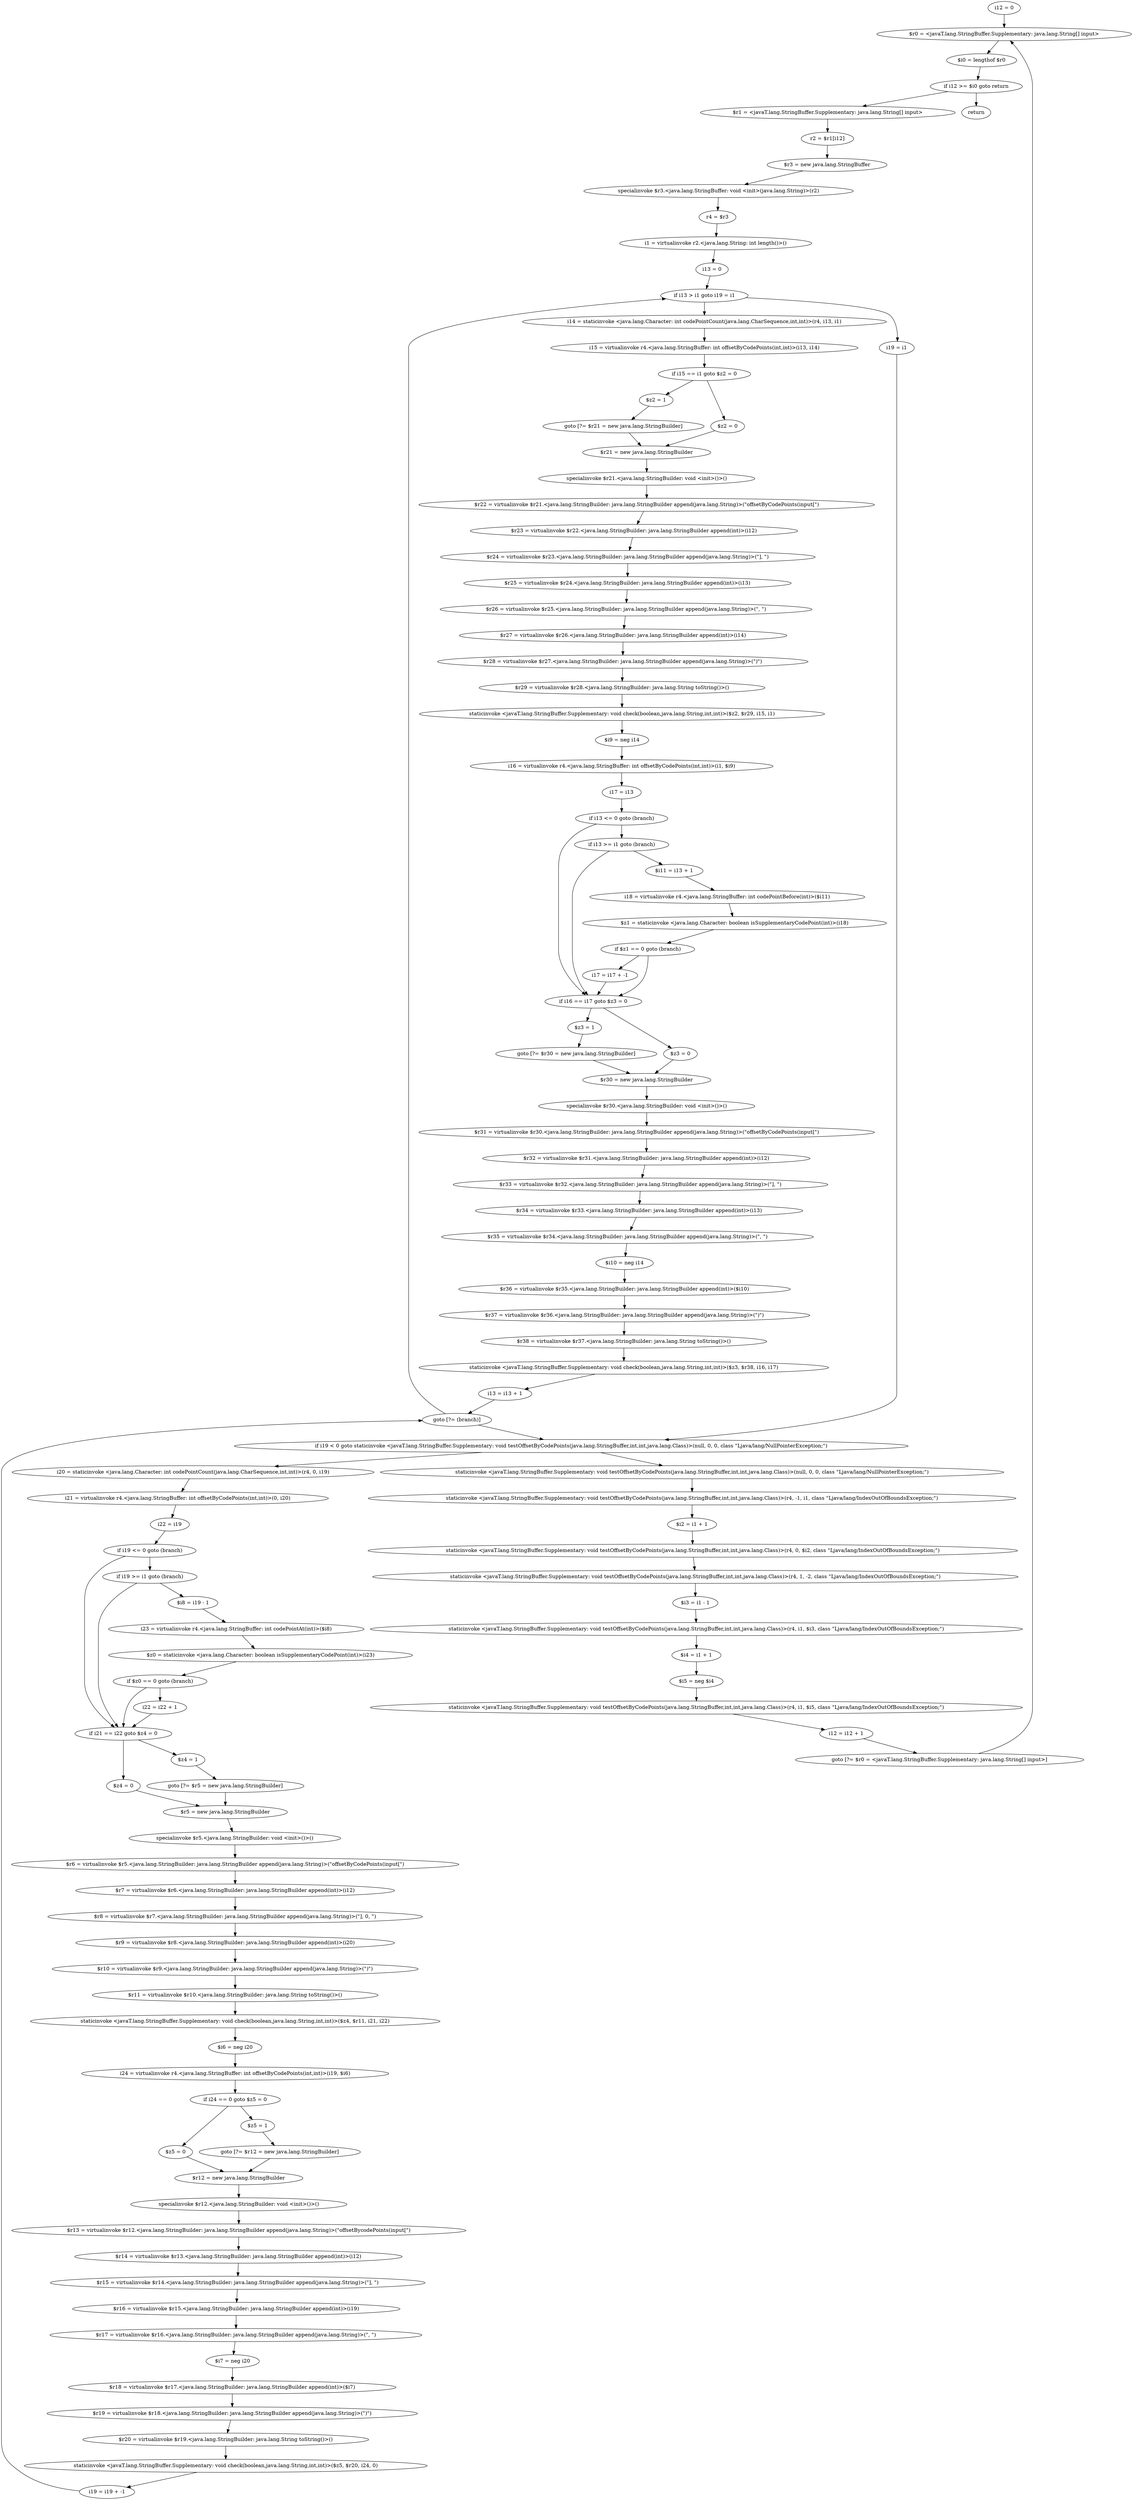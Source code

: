 digraph "unitGraph" {
    "i12 = 0"
    "$r0 = <javaT.lang.StringBuffer.Supplementary: java.lang.String[] input>"
    "$i0 = lengthof $r0"
    "if i12 >= $i0 goto return"
    "$r1 = <javaT.lang.StringBuffer.Supplementary: java.lang.String[] input>"
    "r2 = $r1[i12]"
    "$r3 = new java.lang.StringBuffer"
    "specialinvoke $r3.<java.lang.StringBuffer: void <init>(java.lang.String)>(r2)"
    "r4 = $r3"
    "i1 = virtualinvoke r2.<java.lang.String: int length()>()"
    "i13 = 0"
    "if i13 > i1 goto i19 = i1"
    "i14 = staticinvoke <java.lang.Character: int codePointCount(java.lang.CharSequence,int,int)>(r4, i13, i1)"
    "i15 = virtualinvoke r4.<java.lang.StringBuffer: int offsetByCodePoints(int,int)>(i13, i14)"
    "if i15 == i1 goto $z2 = 0"
    "$z2 = 1"
    "goto [?= $r21 = new java.lang.StringBuilder]"
    "$z2 = 0"
    "$r21 = new java.lang.StringBuilder"
    "specialinvoke $r21.<java.lang.StringBuilder: void <init>()>()"
    "$r22 = virtualinvoke $r21.<java.lang.StringBuilder: java.lang.StringBuilder append(java.lang.String)>(\"offsetByCodePoints(input[\")"
    "$r23 = virtualinvoke $r22.<java.lang.StringBuilder: java.lang.StringBuilder append(int)>(i12)"
    "$r24 = virtualinvoke $r23.<java.lang.StringBuilder: java.lang.StringBuilder append(java.lang.String)>(\"], \")"
    "$r25 = virtualinvoke $r24.<java.lang.StringBuilder: java.lang.StringBuilder append(int)>(i13)"
    "$r26 = virtualinvoke $r25.<java.lang.StringBuilder: java.lang.StringBuilder append(java.lang.String)>(\", \")"
    "$r27 = virtualinvoke $r26.<java.lang.StringBuilder: java.lang.StringBuilder append(int)>(i14)"
    "$r28 = virtualinvoke $r27.<java.lang.StringBuilder: java.lang.StringBuilder append(java.lang.String)>(\")\")"
    "$r29 = virtualinvoke $r28.<java.lang.StringBuilder: java.lang.String toString()>()"
    "staticinvoke <javaT.lang.StringBuffer.Supplementary: void check(boolean,java.lang.String,int,int)>($z2, $r29, i15, i1)"
    "$i9 = neg i14"
    "i16 = virtualinvoke r4.<java.lang.StringBuffer: int offsetByCodePoints(int,int)>(i1, $i9)"
    "i17 = i13"
    "if i13 <= 0 goto (branch)"
    "if i13 >= i1 goto (branch)"
    "$i11 = i13 + 1"
    "i18 = virtualinvoke r4.<java.lang.StringBuffer: int codePointBefore(int)>($i11)"
    "$z1 = staticinvoke <java.lang.Character: boolean isSupplementaryCodePoint(int)>(i18)"
    "if $z1 == 0 goto (branch)"
    "i17 = i17 + -1"
    "if i16 == i17 goto $z3 = 0"
    "$z3 = 1"
    "goto [?= $r30 = new java.lang.StringBuilder]"
    "$z3 = 0"
    "$r30 = new java.lang.StringBuilder"
    "specialinvoke $r30.<java.lang.StringBuilder: void <init>()>()"
    "$r31 = virtualinvoke $r30.<java.lang.StringBuilder: java.lang.StringBuilder append(java.lang.String)>(\"offsetByCodePoints(input[\")"
    "$r32 = virtualinvoke $r31.<java.lang.StringBuilder: java.lang.StringBuilder append(int)>(i12)"
    "$r33 = virtualinvoke $r32.<java.lang.StringBuilder: java.lang.StringBuilder append(java.lang.String)>(\"], \")"
    "$r34 = virtualinvoke $r33.<java.lang.StringBuilder: java.lang.StringBuilder append(int)>(i13)"
    "$r35 = virtualinvoke $r34.<java.lang.StringBuilder: java.lang.StringBuilder append(java.lang.String)>(\", \")"
    "$i10 = neg i14"
    "$r36 = virtualinvoke $r35.<java.lang.StringBuilder: java.lang.StringBuilder append(int)>($i10)"
    "$r37 = virtualinvoke $r36.<java.lang.StringBuilder: java.lang.StringBuilder append(java.lang.String)>(\")\")"
    "$r38 = virtualinvoke $r37.<java.lang.StringBuilder: java.lang.String toString()>()"
    "staticinvoke <javaT.lang.StringBuffer.Supplementary: void check(boolean,java.lang.String,int,int)>($z3, $r38, i16, i17)"
    "i13 = i13 + 1"
    "goto [?= (branch)]"
    "i19 = i1"
    "if i19 < 0 goto staticinvoke <javaT.lang.StringBuffer.Supplementary: void testOffsetByCodePoints(java.lang.StringBuffer,int,int,java.lang.Class)>(null, 0, 0, class \"Ljava/lang/NullPointerException;\")"
    "i20 = staticinvoke <java.lang.Character: int codePointCount(java.lang.CharSequence,int,int)>(r4, 0, i19)"
    "i21 = virtualinvoke r4.<java.lang.StringBuffer: int offsetByCodePoints(int,int)>(0, i20)"
    "i22 = i19"
    "if i19 <= 0 goto (branch)"
    "if i19 >= i1 goto (branch)"
    "$i8 = i19 - 1"
    "i23 = virtualinvoke r4.<java.lang.StringBuffer: int codePointAt(int)>($i8)"
    "$z0 = staticinvoke <java.lang.Character: boolean isSupplementaryCodePoint(int)>(i23)"
    "if $z0 == 0 goto (branch)"
    "i22 = i22 + 1"
    "if i21 == i22 goto $z4 = 0"
    "$z4 = 1"
    "goto [?= $r5 = new java.lang.StringBuilder]"
    "$z4 = 0"
    "$r5 = new java.lang.StringBuilder"
    "specialinvoke $r5.<java.lang.StringBuilder: void <init>()>()"
    "$r6 = virtualinvoke $r5.<java.lang.StringBuilder: java.lang.StringBuilder append(java.lang.String)>(\"offsetByCodePoints(input[\")"
    "$r7 = virtualinvoke $r6.<java.lang.StringBuilder: java.lang.StringBuilder append(int)>(i12)"
    "$r8 = virtualinvoke $r7.<java.lang.StringBuilder: java.lang.StringBuilder append(java.lang.String)>(\"], 0, \")"
    "$r9 = virtualinvoke $r8.<java.lang.StringBuilder: java.lang.StringBuilder append(int)>(i20)"
    "$r10 = virtualinvoke $r9.<java.lang.StringBuilder: java.lang.StringBuilder append(java.lang.String)>(\")\")"
    "$r11 = virtualinvoke $r10.<java.lang.StringBuilder: java.lang.String toString()>()"
    "staticinvoke <javaT.lang.StringBuffer.Supplementary: void check(boolean,java.lang.String,int,int)>($z4, $r11, i21, i22)"
    "$i6 = neg i20"
    "i24 = virtualinvoke r4.<java.lang.StringBuffer: int offsetByCodePoints(int,int)>(i19, $i6)"
    "if i24 == 0 goto $z5 = 0"
    "$z5 = 1"
    "goto [?= $r12 = new java.lang.StringBuilder]"
    "$z5 = 0"
    "$r12 = new java.lang.StringBuilder"
    "specialinvoke $r12.<java.lang.StringBuilder: void <init>()>()"
    "$r13 = virtualinvoke $r12.<java.lang.StringBuilder: java.lang.StringBuilder append(java.lang.String)>(\"offsetBycodePoints(input[\")"
    "$r14 = virtualinvoke $r13.<java.lang.StringBuilder: java.lang.StringBuilder append(int)>(i12)"
    "$r15 = virtualinvoke $r14.<java.lang.StringBuilder: java.lang.StringBuilder append(java.lang.String)>(\"], \")"
    "$r16 = virtualinvoke $r15.<java.lang.StringBuilder: java.lang.StringBuilder append(int)>(i19)"
    "$r17 = virtualinvoke $r16.<java.lang.StringBuilder: java.lang.StringBuilder append(java.lang.String)>(\", \")"
    "$i7 = neg i20"
    "$r18 = virtualinvoke $r17.<java.lang.StringBuilder: java.lang.StringBuilder append(int)>($i7)"
    "$r19 = virtualinvoke $r18.<java.lang.StringBuilder: java.lang.StringBuilder append(java.lang.String)>(\")\")"
    "$r20 = virtualinvoke $r19.<java.lang.StringBuilder: java.lang.String toString()>()"
    "staticinvoke <javaT.lang.StringBuffer.Supplementary: void check(boolean,java.lang.String,int,int)>($z5, $r20, i24, 0)"
    "i19 = i19 + -1"
    "staticinvoke <javaT.lang.StringBuffer.Supplementary: void testOffsetByCodePoints(java.lang.StringBuffer,int,int,java.lang.Class)>(null, 0, 0, class \"Ljava/lang/NullPointerException;\")"
    "staticinvoke <javaT.lang.StringBuffer.Supplementary: void testOffsetByCodePoints(java.lang.StringBuffer,int,int,java.lang.Class)>(r4, -1, i1, class \"Ljava/lang/IndexOutOfBoundsException;\")"
    "$i2 = i1 + 1"
    "staticinvoke <javaT.lang.StringBuffer.Supplementary: void testOffsetByCodePoints(java.lang.StringBuffer,int,int,java.lang.Class)>(r4, 0, $i2, class \"Ljava/lang/IndexOutOfBoundsException;\")"
    "staticinvoke <javaT.lang.StringBuffer.Supplementary: void testOffsetByCodePoints(java.lang.StringBuffer,int,int,java.lang.Class)>(r4, 1, -2, class \"Ljava/lang/IndexOutOfBoundsException;\")"
    "$i3 = i1 - 1"
    "staticinvoke <javaT.lang.StringBuffer.Supplementary: void testOffsetByCodePoints(java.lang.StringBuffer,int,int,java.lang.Class)>(r4, i1, $i3, class \"Ljava/lang/IndexOutOfBoundsException;\")"
    "$i4 = i1 + 1"
    "$i5 = neg $i4"
    "staticinvoke <javaT.lang.StringBuffer.Supplementary: void testOffsetByCodePoints(java.lang.StringBuffer,int,int,java.lang.Class)>(r4, i1, $i5, class \"Ljava/lang/IndexOutOfBoundsException;\")"
    "i12 = i12 + 1"
    "goto [?= $r0 = <javaT.lang.StringBuffer.Supplementary: java.lang.String[] input>]"
    "return"
    "i12 = 0"->"$r0 = <javaT.lang.StringBuffer.Supplementary: java.lang.String[] input>";
    "$r0 = <javaT.lang.StringBuffer.Supplementary: java.lang.String[] input>"->"$i0 = lengthof $r0";
    "$i0 = lengthof $r0"->"if i12 >= $i0 goto return";
    "if i12 >= $i0 goto return"->"$r1 = <javaT.lang.StringBuffer.Supplementary: java.lang.String[] input>";
    "if i12 >= $i0 goto return"->"return";
    "$r1 = <javaT.lang.StringBuffer.Supplementary: java.lang.String[] input>"->"r2 = $r1[i12]";
    "r2 = $r1[i12]"->"$r3 = new java.lang.StringBuffer";
    "$r3 = new java.lang.StringBuffer"->"specialinvoke $r3.<java.lang.StringBuffer: void <init>(java.lang.String)>(r2)";
    "specialinvoke $r3.<java.lang.StringBuffer: void <init>(java.lang.String)>(r2)"->"r4 = $r3";
    "r4 = $r3"->"i1 = virtualinvoke r2.<java.lang.String: int length()>()";
    "i1 = virtualinvoke r2.<java.lang.String: int length()>()"->"i13 = 0";
    "i13 = 0"->"if i13 > i1 goto i19 = i1";
    "if i13 > i1 goto i19 = i1"->"i14 = staticinvoke <java.lang.Character: int codePointCount(java.lang.CharSequence,int,int)>(r4, i13, i1)";
    "if i13 > i1 goto i19 = i1"->"i19 = i1";
    "i14 = staticinvoke <java.lang.Character: int codePointCount(java.lang.CharSequence,int,int)>(r4, i13, i1)"->"i15 = virtualinvoke r4.<java.lang.StringBuffer: int offsetByCodePoints(int,int)>(i13, i14)";
    "i15 = virtualinvoke r4.<java.lang.StringBuffer: int offsetByCodePoints(int,int)>(i13, i14)"->"if i15 == i1 goto $z2 = 0";
    "if i15 == i1 goto $z2 = 0"->"$z2 = 1";
    "if i15 == i1 goto $z2 = 0"->"$z2 = 0";
    "$z2 = 1"->"goto [?= $r21 = new java.lang.StringBuilder]";
    "goto [?= $r21 = new java.lang.StringBuilder]"->"$r21 = new java.lang.StringBuilder";
    "$z2 = 0"->"$r21 = new java.lang.StringBuilder";
    "$r21 = new java.lang.StringBuilder"->"specialinvoke $r21.<java.lang.StringBuilder: void <init>()>()";
    "specialinvoke $r21.<java.lang.StringBuilder: void <init>()>()"->"$r22 = virtualinvoke $r21.<java.lang.StringBuilder: java.lang.StringBuilder append(java.lang.String)>(\"offsetByCodePoints(input[\")";
    "$r22 = virtualinvoke $r21.<java.lang.StringBuilder: java.lang.StringBuilder append(java.lang.String)>(\"offsetByCodePoints(input[\")"->"$r23 = virtualinvoke $r22.<java.lang.StringBuilder: java.lang.StringBuilder append(int)>(i12)";
    "$r23 = virtualinvoke $r22.<java.lang.StringBuilder: java.lang.StringBuilder append(int)>(i12)"->"$r24 = virtualinvoke $r23.<java.lang.StringBuilder: java.lang.StringBuilder append(java.lang.String)>(\"], \")";
    "$r24 = virtualinvoke $r23.<java.lang.StringBuilder: java.lang.StringBuilder append(java.lang.String)>(\"], \")"->"$r25 = virtualinvoke $r24.<java.lang.StringBuilder: java.lang.StringBuilder append(int)>(i13)";
    "$r25 = virtualinvoke $r24.<java.lang.StringBuilder: java.lang.StringBuilder append(int)>(i13)"->"$r26 = virtualinvoke $r25.<java.lang.StringBuilder: java.lang.StringBuilder append(java.lang.String)>(\", \")";
    "$r26 = virtualinvoke $r25.<java.lang.StringBuilder: java.lang.StringBuilder append(java.lang.String)>(\", \")"->"$r27 = virtualinvoke $r26.<java.lang.StringBuilder: java.lang.StringBuilder append(int)>(i14)";
    "$r27 = virtualinvoke $r26.<java.lang.StringBuilder: java.lang.StringBuilder append(int)>(i14)"->"$r28 = virtualinvoke $r27.<java.lang.StringBuilder: java.lang.StringBuilder append(java.lang.String)>(\")\")";
    "$r28 = virtualinvoke $r27.<java.lang.StringBuilder: java.lang.StringBuilder append(java.lang.String)>(\")\")"->"$r29 = virtualinvoke $r28.<java.lang.StringBuilder: java.lang.String toString()>()";
    "$r29 = virtualinvoke $r28.<java.lang.StringBuilder: java.lang.String toString()>()"->"staticinvoke <javaT.lang.StringBuffer.Supplementary: void check(boolean,java.lang.String,int,int)>($z2, $r29, i15, i1)";
    "staticinvoke <javaT.lang.StringBuffer.Supplementary: void check(boolean,java.lang.String,int,int)>($z2, $r29, i15, i1)"->"$i9 = neg i14";
    "$i9 = neg i14"->"i16 = virtualinvoke r4.<java.lang.StringBuffer: int offsetByCodePoints(int,int)>(i1, $i9)";
    "i16 = virtualinvoke r4.<java.lang.StringBuffer: int offsetByCodePoints(int,int)>(i1, $i9)"->"i17 = i13";
    "i17 = i13"->"if i13 <= 0 goto (branch)";
    "if i13 <= 0 goto (branch)"->"if i13 >= i1 goto (branch)";
    "if i13 <= 0 goto (branch)"->"if i16 == i17 goto $z3 = 0";
    "if i13 >= i1 goto (branch)"->"$i11 = i13 + 1";
    "if i13 >= i1 goto (branch)"->"if i16 == i17 goto $z3 = 0";
    "$i11 = i13 + 1"->"i18 = virtualinvoke r4.<java.lang.StringBuffer: int codePointBefore(int)>($i11)";
    "i18 = virtualinvoke r4.<java.lang.StringBuffer: int codePointBefore(int)>($i11)"->"$z1 = staticinvoke <java.lang.Character: boolean isSupplementaryCodePoint(int)>(i18)";
    "$z1 = staticinvoke <java.lang.Character: boolean isSupplementaryCodePoint(int)>(i18)"->"if $z1 == 0 goto (branch)";
    "if $z1 == 0 goto (branch)"->"i17 = i17 + -1";
    "if $z1 == 0 goto (branch)"->"if i16 == i17 goto $z3 = 0";
    "i17 = i17 + -1"->"if i16 == i17 goto $z3 = 0";
    "if i16 == i17 goto $z3 = 0"->"$z3 = 1";
    "if i16 == i17 goto $z3 = 0"->"$z3 = 0";
    "$z3 = 1"->"goto [?= $r30 = new java.lang.StringBuilder]";
    "goto [?= $r30 = new java.lang.StringBuilder]"->"$r30 = new java.lang.StringBuilder";
    "$z3 = 0"->"$r30 = new java.lang.StringBuilder";
    "$r30 = new java.lang.StringBuilder"->"specialinvoke $r30.<java.lang.StringBuilder: void <init>()>()";
    "specialinvoke $r30.<java.lang.StringBuilder: void <init>()>()"->"$r31 = virtualinvoke $r30.<java.lang.StringBuilder: java.lang.StringBuilder append(java.lang.String)>(\"offsetByCodePoints(input[\")";
    "$r31 = virtualinvoke $r30.<java.lang.StringBuilder: java.lang.StringBuilder append(java.lang.String)>(\"offsetByCodePoints(input[\")"->"$r32 = virtualinvoke $r31.<java.lang.StringBuilder: java.lang.StringBuilder append(int)>(i12)";
    "$r32 = virtualinvoke $r31.<java.lang.StringBuilder: java.lang.StringBuilder append(int)>(i12)"->"$r33 = virtualinvoke $r32.<java.lang.StringBuilder: java.lang.StringBuilder append(java.lang.String)>(\"], \")";
    "$r33 = virtualinvoke $r32.<java.lang.StringBuilder: java.lang.StringBuilder append(java.lang.String)>(\"], \")"->"$r34 = virtualinvoke $r33.<java.lang.StringBuilder: java.lang.StringBuilder append(int)>(i13)";
    "$r34 = virtualinvoke $r33.<java.lang.StringBuilder: java.lang.StringBuilder append(int)>(i13)"->"$r35 = virtualinvoke $r34.<java.lang.StringBuilder: java.lang.StringBuilder append(java.lang.String)>(\", \")";
    "$r35 = virtualinvoke $r34.<java.lang.StringBuilder: java.lang.StringBuilder append(java.lang.String)>(\", \")"->"$i10 = neg i14";
    "$i10 = neg i14"->"$r36 = virtualinvoke $r35.<java.lang.StringBuilder: java.lang.StringBuilder append(int)>($i10)";
    "$r36 = virtualinvoke $r35.<java.lang.StringBuilder: java.lang.StringBuilder append(int)>($i10)"->"$r37 = virtualinvoke $r36.<java.lang.StringBuilder: java.lang.StringBuilder append(java.lang.String)>(\")\")";
    "$r37 = virtualinvoke $r36.<java.lang.StringBuilder: java.lang.StringBuilder append(java.lang.String)>(\")\")"->"$r38 = virtualinvoke $r37.<java.lang.StringBuilder: java.lang.String toString()>()";
    "$r38 = virtualinvoke $r37.<java.lang.StringBuilder: java.lang.String toString()>()"->"staticinvoke <javaT.lang.StringBuffer.Supplementary: void check(boolean,java.lang.String,int,int)>($z3, $r38, i16, i17)";
    "staticinvoke <javaT.lang.StringBuffer.Supplementary: void check(boolean,java.lang.String,int,int)>($z3, $r38, i16, i17)"->"i13 = i13 + 1";
    "i13 = i13 + 1"->"goto [?= (branch)]";
    "goto [?= (branch)]"->"if i13 > i1 goto i19 = i1";
    "i19 = i1"->"if i19 < 0 goto staticinvoke <javaT.lang.StringBuffer.Supplementary: void testOffsetByCodePoints(java.lang.StringBuffer,int,int,java.lang.Class)>(null, 0, 0, class \"Ljava/lang/NullPointerException;\")";
    "if i19 < 0 goto staticinvoke <javaT.lang.StringBuffer.Supplementary: void testOffsetByCodePoints(java.lang.StringBuffer,int,int,java.lang.Class)>(null, 0, 0, class \"Ljava/lang/NullPointerException;\")"->"i20 = staticinvoke <java.lang.Character: int codePointCount(java.lang.CharSequence,int,int)>(r4, 0, i19)";
    "if i19 < 0 goto staticinvoke <javaT.lang.StringBuffer.Supplementary: void testOffsetByCodePoints(java.lang.StringBuffer,int,int,java.lang.Class)>(null, 0, 0, class \"Ljava/lang/NullPointerException;\")"->"staticinvoke <javaT.lang.StringBuffer.Supplementary: void testOffsetByCodePoints(java.lang.StringBuffer,int,int,java.lang.Class)>(null, 0, 0, class \"Ljava/lang/NullPointerException;\")";
    "i20 = staticinvoke <java.lang.Character: int codePointCount(java.lang.CharSequence,int,int)>(r4, 0, i19)"->"i21 = virtualinvoke r4.<java.lang.StringBuffer: int offsetByCodePoints(int,int)>(0, i20)";
    "i21 = virtualinvoke r4.<java.lang.StringBuffer: int offsetByCodePoints(int,int)>(0, i20)"->"i22 = i19";
    "i22 = i19"->"if i19 <= 0 goto (branch)";
    "if i19 <= 0 goto (branch)"->"if i19 >= i1 goto (branch)";
    "if i19 <= 0 goto (branch)"->"if i21 == i22 goto $z4 = 0";
    "if i19 >= i1 goto (branch)"->"$i8 = i19 - 1";
    "if i19 >= i1 goto (branch)"->"if i21 == i22 goto $z4 = 0";
    "$i8 = i19 - 1"->"i23 = virtualinvoke r4.<java.lang.StringBuffer: int codePointAt(int)>($i8)";
    "i23 = virtualinvoke r4.<java.lang.StringBuffer: int codePointAt(int)>($i8)"->"$z0 = staticinvoke <java.lang.Character: boolean isSupplementaryCodePoint(int)>(i23)";
    "$z0 = staticinvoke <java.lang.Character: boolean isSupplementaryCodePoint(int)>(i23)"->"if $z0 == 0 goto (branch)";
    "if $z0 == 0 goto (branch)"->"i22 = i22 + 1";
    "if $z0 == 0 goto (branch)"->"if i21 == i22 goto $z4 = 0";
    "i22 = i22 + 1"->"if i21 == i22 goto $z4 = 0";
    "if i21 == i22 goto $z4 = 0"->"$z4 = 1";
    "if i21 == i22 goto $z4 = 0"->"$z4 = 0";
    "$z4 = 1"->"goto [?= $r5 = new java.lang.StringBuilder]";
    "goto [?= $r5 = new java.lang.StringBuilder]"->"$r5 = new java.lang.StringBuilder";
    "$z4 = 0"->"$r5 = new java.lang.StringBuilder";
    "$r5 = new java.lang.StringBuilder"->"specialinvoke $r5.<java.lang.StringBuilder: void <init>()>()";
    "specialinvoke $r5.<java.lang.StringBuilder: void <init>()>()"->"$r6 = virtualinvoke $r5.<java.lang.StringBuilder: java.lang.StringBuilder append(java.lang.String)>(\"offsetByCodePoints(input[\")";
    "$r6 = virtualinvoke $r5.<java.lang.StringBuilder: java.lang.StringBuilder append(java.lang.String)>(\"offsetByCodePoints(input[\")"->"$r7 = virtualinvoke $r6.<java.lang.StringBuilder: java.lang.StringBuilder append(int)>(i12)";
    "$r7 = virtualinvoke $r6.<java.lang.StringBuilder: java.lang.StringBuilder append(int)>(i12)"->"$r8 = virtualinvoke $r7.<java.lang.StringBuilder: java.lang.StringBuilder append(java.lang.String)>(\"], 0, \")";
    "$r8 = virtualinvoke $r7.<java.lang.StringBuilder: java.lang.StringBuilder append(java.lang.String)>(\"], 0, \")"->"$r9 = virtualinvoke $r8.<java.lang.StringBuilder: java.lang.StringBuilder append(int)>(i20)";
    "$r9 = virtualinvoke $r8.<java.lang.StringBuilder: java.lang.StringBuilder append(int)>(i20)"->"$r10 = virtualinvoke $r9.<java.lang.StringBuilder: java.lang.StringBuilder append(java.lang.String)>(\")\")";
    "$r10 = virtualinvoke $r9.<java.lang.StringBuilder: java.lang.StringBuilder append(java.lang.String)>(\")\")"->"$r11 = virtualinvoke $r10.<java.lang.StringBuilder: java.lang.String toString()>()";
    "$r11 = virtualinvoke $r10.<java.lang.StringBuilder: java.lang.String toString()>()"->"staticinvoke <javaT.lang.StringBuffer.Supplementary: void check(boolean,java.lang.String,int,int)>($z4, $r11, i21, i22)";
    "staticinvoke <javaT.lang.StringBuffer.Supplementary: void check(boolean,java.lang.String,int,int)>($z4, $r11, i21, i22)"->"$i6 = neg i20";
    "$i6 = neg i20"->"i24 = virtualinvoke r4.<java.lang.StringBuffer: int offsetByCodePoints(int,int)>(i19, $i6)";
    "i24 = virtualinvoke r4.<java.lang.StringBuffer: int offsetByCodePoints(int,int)>(i19, $i6)"->"if i24 == 0 goto $z5 = 0";
    "if i24 == 0 goto $z5 = 0"->"$z5 = 1";
    "if i24 == 0 goto $z5 = 0"->"$z5 = 0";
    "$z5 = 1"->"goto [?= $r12 = new java.lang.StringBuilder]";
    "goto [?= $r12 = new java.lang.StringBuilder]"->"$r12 = new java.lang.StringBuilder";
    "$z5 = 0"->"$r12 = new java.lang.StringBuilder";
    "$r12 = new java.lang.StringBuilder"->"specialinvoke $r12.<java.lang.StringBuilder: void <init>()>()";
    "specialinvoke $r12.<java.lang.StringBuilder: void <init>()>()"->"$r13 = virtualinvoke $r12.<java.lang.StringBuilder: java.lang.StringBuilder append(java.lang.String)>(\"offsetBycodePoints(input[\")";
    "$r13 = virtualinvoke $r12.<java.lang.StringBuilder: java.lang.StringBuilder append(java.lang.String)>(\"offsetBycodePoints(input[\")"->"$r14 = virtualinvoke $r13.<java.lang.StringBuilder: java.lang.StringBuilder append(int)>(i12)";
    "$r14 = virtualinvoke $r13.<java.lang.StringBuilder: java.lang.StringBuilder append(int)>(i12)"->"$r15 = virtualinvoke $r14.<java.lang.StringBuilder: java.lang.StringBuilder append(java.lang.String)>(\"], \")";
    "$r15 = virtualinvoke $r14.<java.lang.StringBuilder: java.lang.StringBuilder append(java.lang.String)>(\"], \")"->"$r16 = virtualinvoke $r15.<java.lang.StringBuilder: java.lang.StringBuilder append(int)>(i19)";
    "$r16 = virtualinvoke $r15.<java.lang.StringBuilder: java.lang.StringBuilder append(int)>(i19)"->"$r17 = virtualinvoke $r16.<java.lang.StringBuilder: java.lang.StringBuilder append(java.lang.String)>(\", \")";
    "$r17 = virtualinvoke $r16.<java.lang.StringBuilder: java.lang.StringBuilder append(java.lang.String)>(\", \")"->"$i7 = neg i20";
    "$i7 = neg i20"->"$r18 = virtualinvoke $r17.<java.lang.StringBuilder: java.lang.StringBuilder append(int)>($i7)";
    "$r18 = virtualinvoke $r17.<java.lang.StringBuilder: java.lang.StringBuilder append(int)>($i7)"->"$r19 = virtualinvoke $r18.<java.lang.StringBuilder: java.lang.StringBuilder append(java.lang.String)>(\")\")";
    "$r19 = virtualinvoke $r18.<java.lang.StringBuilder: java.lang.StringBuilder append(java.lang.String)>(\")\")"->"$r20 = virtualinvoke $r19.<java.lang.StringBuilder: java.lang.String toString()>()";
    "$r20 = virtualinvoke $r19.<java.lang.StringBuilder: java.lang.String toString()>()"->"staticinvoke <javaT.lang.StringBuffer.Supplementary: void check(boolean,java.lang.String,int,int)>($z5, $r20, i24, 0)";
    "staticinvoke <javaT.lang.StringBuffer.Supplementary: void check(boolean,java.lang.String,int,int)>($z5, $r20, i24, 0)"->"i19 = i19 + -1";
    "i19 = i19 + -1"->"goto [?= (branch)]";
    "goto [?= (branch)]"->"if i19 < 0 goto staticinvoke <javaT.lang.StringBuffer.Supplementary: void testOffsetByCodePoints(java.lang.StringBuffer,int,int,java.lang.Class)>(null, 0, 0, class \"Ljava/lang/NullPointerException;\")";
    "staticinvoke <javaT.lang.StringBuffer.Supplementary: void testOffsetByCodePoints(java.lang.StringBuffer,int,int,java.lang.Class)>(null, 0, 0, class \"Ljava/lang/NullPointerException;\")"->"staticinvoke <javaT.lang.StringBuffer.Supplementary: void testOffsetByCodePoints(java.lang.StringBuffer,int,int,java.lang.Class)>(r4, -1, i1, class \"Ljava/lang/IndexOutOfBoundsException;\")";
    "staticinvoke <javaT.lang.StringBuffer.Supplementary: void testOffsetByCodePoints(java.lang.StringBuffer,int,int,java.lang.Class)>(r4, -1, i1, class \"Ljava/lang/IndexOutOfBoundsException;\")"->"$i2 = i1 + 1";
    "$i2 = i1 + 1"->"staticinvoke <javaT.lang.StringBuffer.Supplementary: void testOffsetByCodePoints(java.lang.StringBuffer,int,int,java.lang.Class)>(r4, 0, $i2, class \"Ljava/lang/IndexOutOfBoundsException;\")";
    "staticinvoke <javaT.lang.StringBuffer.Supplementary: void testOffsetByCodePoints(java.lang.StringBuffer,int,int,java.lang.Class)>(r4, 0, $i2, class \"Ljava/lang/IndexOutOfBoundsException;\")"->"staticinvoke <javaT.lang.StringBuffer.Supplementary: void testOffsetByCodePoints(java.lang.StringBuffer,int,int,java.lang.Class)>(r4, 1, -2, class \"Ljava/lang/IndexOutOfBoundsException;\")";
    "staticinvoke <javaT.lang.StringBuffer.Supplementary: void testOffsetByCodePoints(java.lang.StringBuffer,int,int,java.lang.Class)>(r4, 1, -2, class \"Ljava/lang/IndexOutOfBoundsException;\")"->"$i3 = i1 - 1";
    "$i3 = i1 - 1"->"staticinvoke <javaT.lang.StringBuffer.Supplementary: void testOffsetByCodePoints(java.lang.StringBuffer,int,int,java.lang.Class)>(r4, i1, $i3, class \"Ljava/lang/IndexOutOfBoundsException;\")";
    "staticinvoke <javaT.lang.StringBuffer.Supplementary: void testOffsetByCodePoints(java.lang.StringBuffer,int,int,java.lang.Class)>(r4, i1, $i3, class \"Ljava/lang/IndexOutOfBoundsException;\")"->"$i4 = i1 + 1";
    "$i4 = i1 + 1"->"$i5 = neg $i4";
    "$i5 = neg $i4"->"staticinvoke <javaT.lang.StringBuffer.Supplementary: void testOffsetByCodePoints(java.lang.StringBuffer,int,int,java.lang.Class)>(r4, i1, $i5, class \"Ljava/lang/IndexOutOfBoundsException;\")";
    "staticinvoke <javaT.lang.StringBuffer.Supplementary: void testOffsetByCodePoints(java.lang.StringBuffer,int,int,java.lang.Class)>(r4, i1, $i5, class \"Ljava/lang/IndexOutOfBoundsException;\")"->"i12 = i12 + 1";
    "i12 = i12 + 1"->"goto [?= $r0 = <javaT.lang.StringBuffer.Supplementary: java.lang.String[] input>]";
    "goto [?= $r0 = <javaT.lang.StringBuffer.Supplementary: java.lang.String[] input>]"->"$r0 = <javaT.lang.StringBuffer.Supplementary: java.lang.String[] input>";
}
